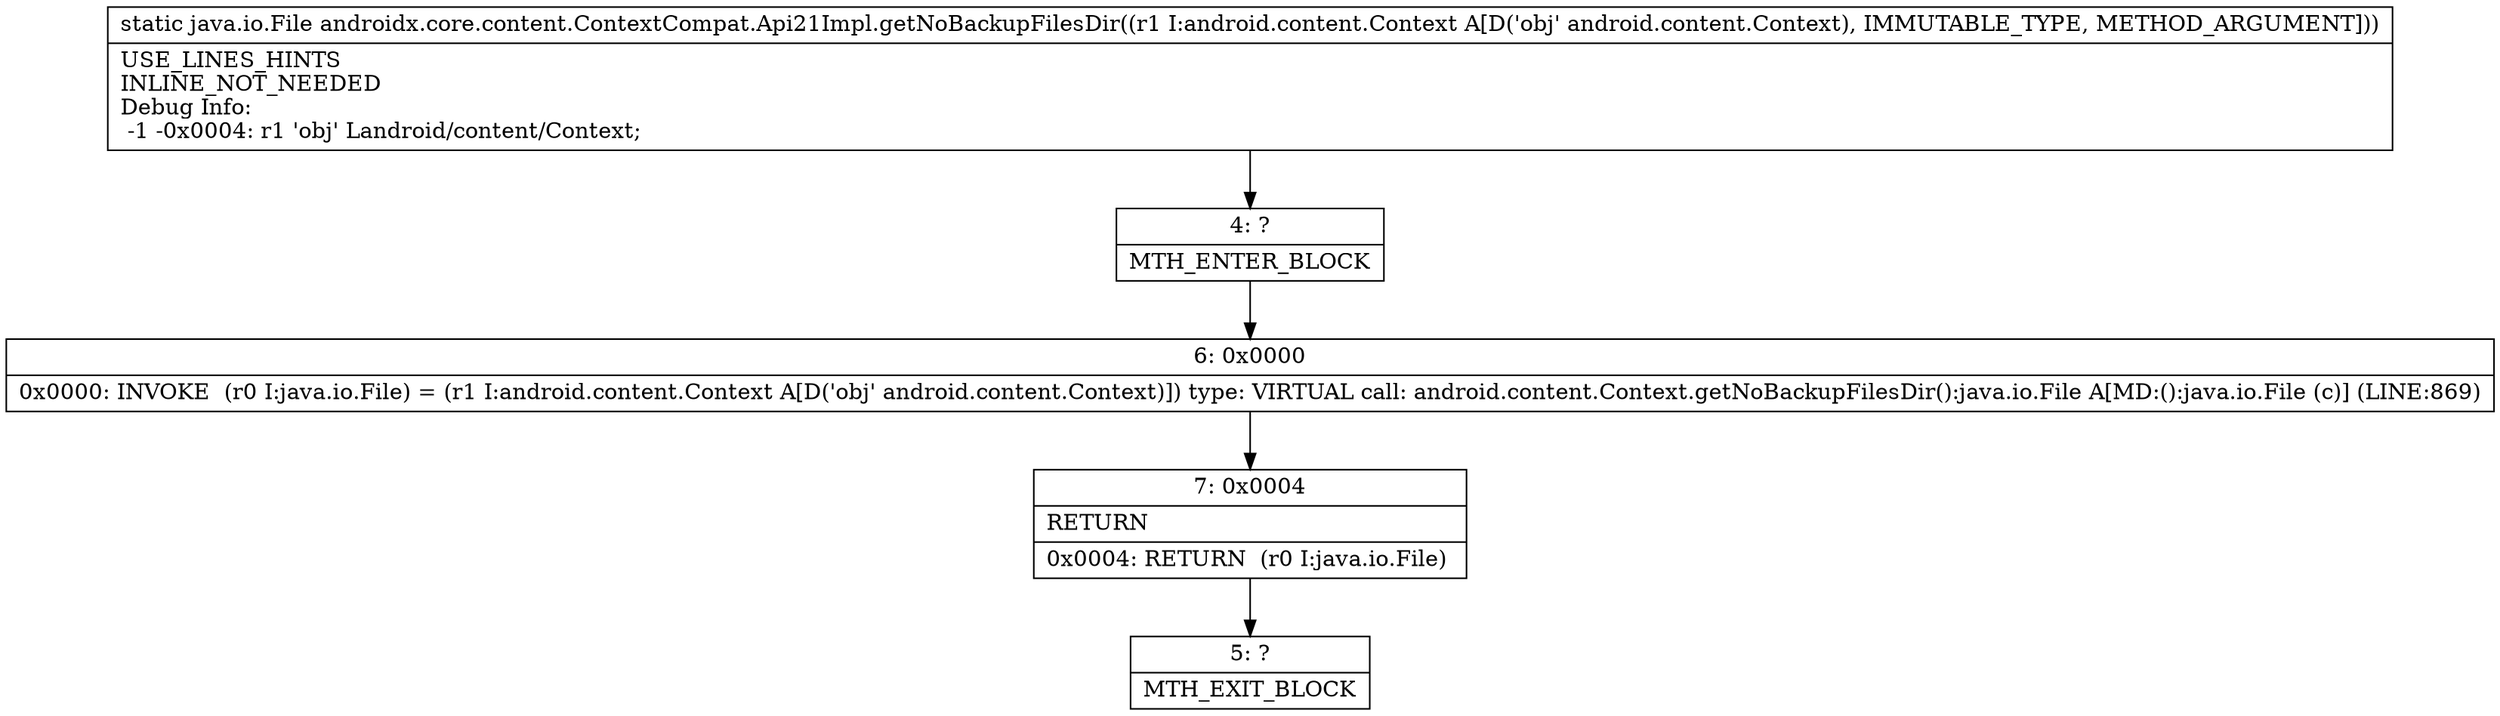 digraph "CFG forandroidx.core.content.ContextCompat.Api21Impl.getNoBackupFilesDir(Landroid\/content\/Context;)Ljava\/io\/File;" {
Node_4 [shape=record,label="{4\:\ ?|MTH_ENTER_BLOCK\l}"];
Node_6 [shape=record,label="{6\:\ 0x0000|0x0000: INVOKE  (r0 I:java.io.File) = (r1 I:android.content.Context A[D('obj' android.content.Context)]) type: VIRTUAL call: android.content.Context.getNoBackupFilesDir():java.io.File A[MD:():java.io.File (c)] (LINE:869)\l}"];
Node_7 [shape=record,label="{7\:\ 0x0004|RETURN\l|0x0004: RETURN  (r0 I:java.io.File) \l}"];
Node_5 [shape=record,label="{5\:\ ?|MTH_EXIT_BLOCK\l}"];
MethodNode[shape=record,label="{static java.io.File androidx.core.content.ContextCompat.Api21Impl.getNoBackupFilesDir((r1 I:android.content.Context A[D('obj' android.content.Context), IMMUTABLE_TYPE, METHOD_ARGUMENT]))  | USE_LINES_HINTS\lINLINE_NOT_NEEDED\lDebug Info:\l  \-1 \-0x0004: r1 'obj' Landroid\/content\/Context;\l}"];
MethodNode -> Node_4;Node_4 -> Node_6;
Node_6 -> Node_7;
Node_7 -> Node_5;
}

